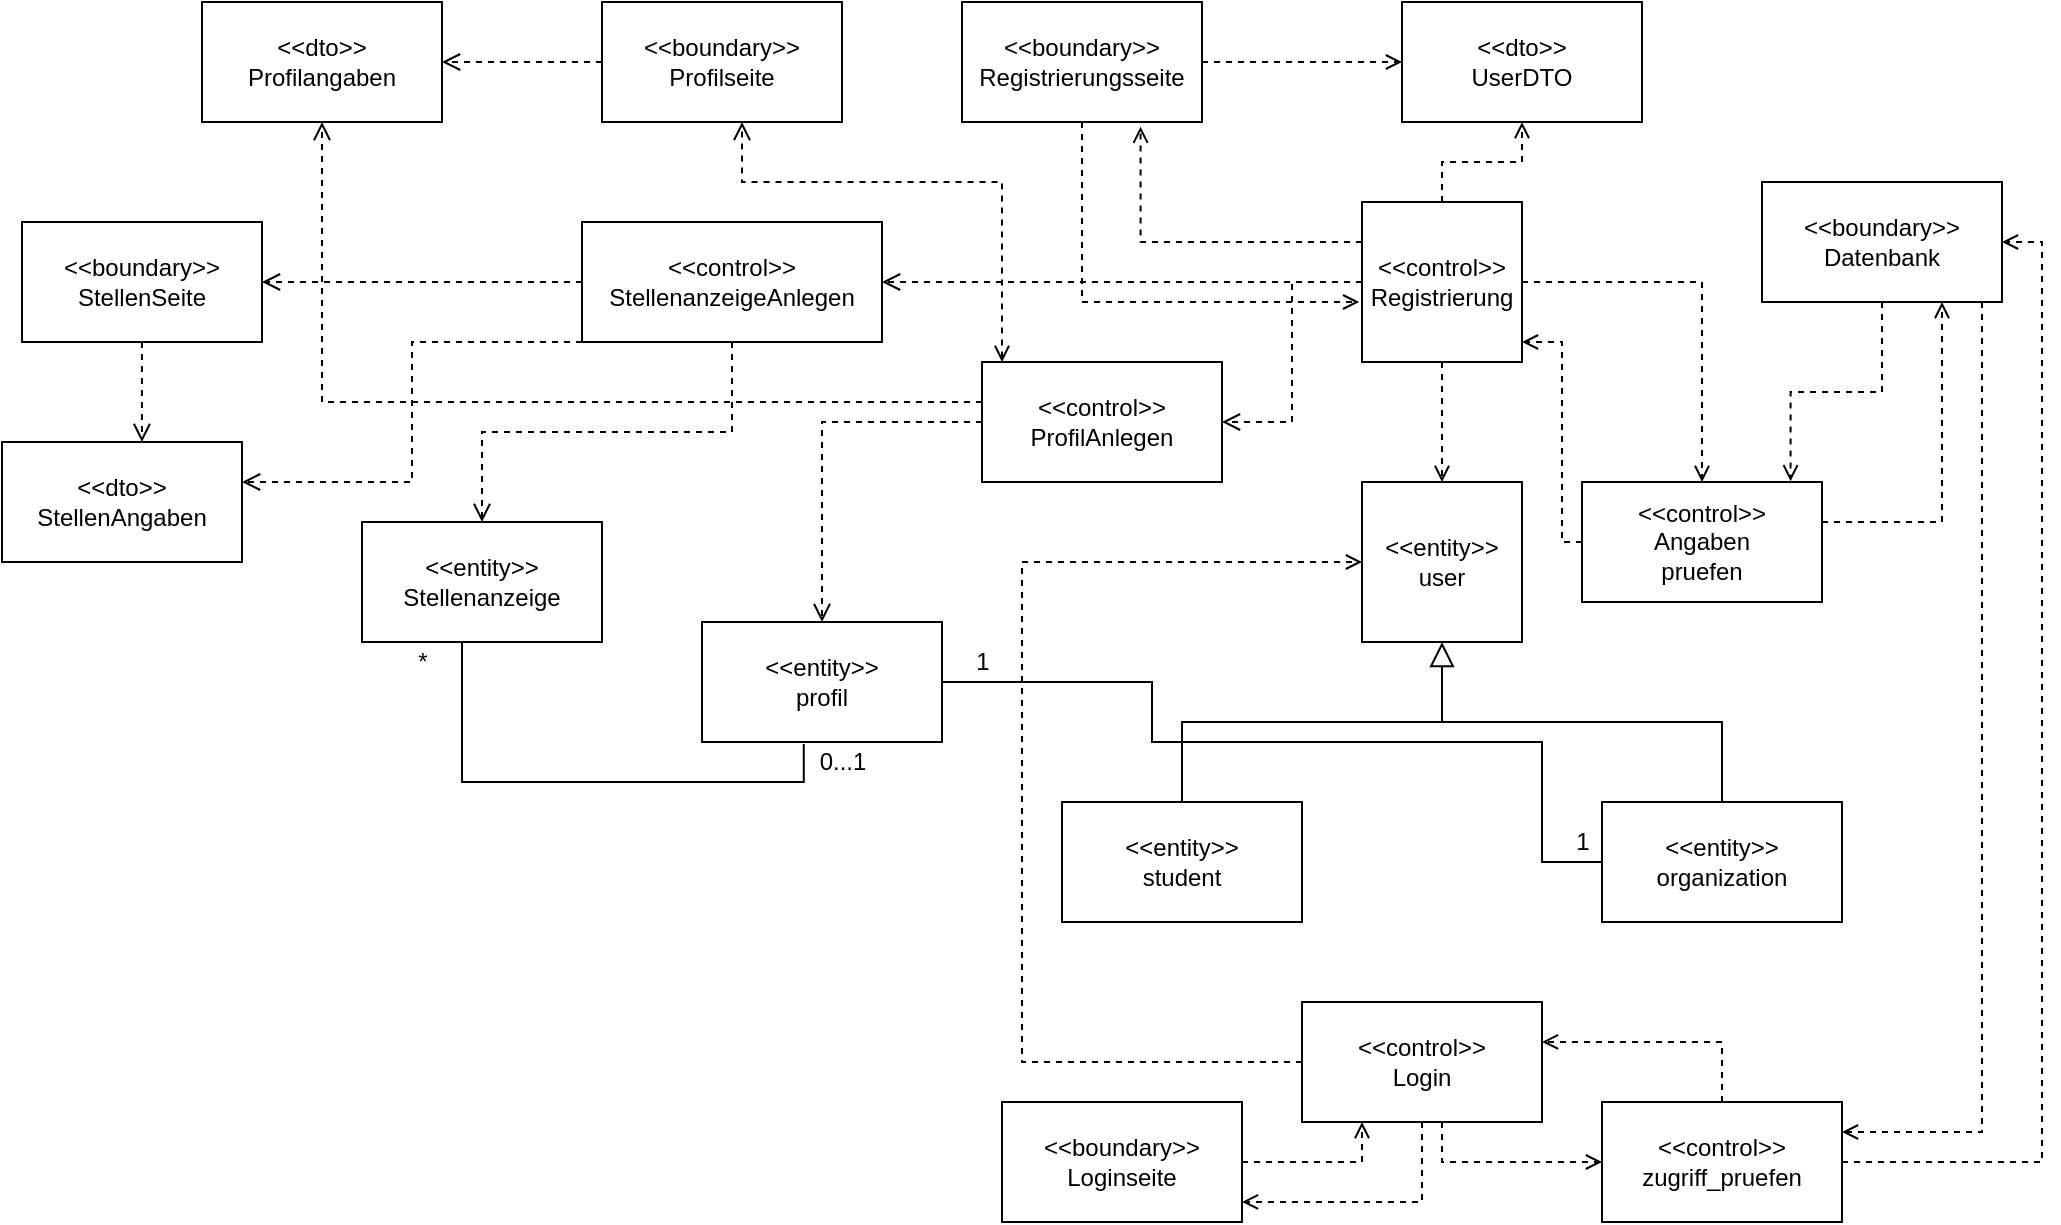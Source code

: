 <mxfile version="15.5.4" type="embed"><diagram id="C5RBs43oDa-KdzZeNtuy" name="Page-1"><mxGraphModel dx="2206" dy="749" grid="1" gridSize="10" guides="1" tooltips="1" connect="1" arrows="1" fold="1" page="1" pageScale="1" pageWidth="827" pageHeight="1169" math="0" shadow="0"><root><mxCell id="WIyWlLk6GJQsqaUBKTNV-0"/><mxCell id="WIyWlLk6GJQsqaUBKTNV-1" parent="WIyWlLk6GJQsqaUBKTNV-0"/><mxCell id="JbvNO5WF17-5NGWWTB2i-3" style="edgeStyle=orthogonalEdgeStyle;rounded=0;orthogonalLoop=1;jettySize=auto;html=1;entryX=0.5;entryY=0;entryDx=0;entryDy=0;dashed=1;endArrow=open;endFill=0;" parent="WIyWlLk6GJQsqaUBKTNV-1" source="JbvNO5WF17-5NGWWTB2i-0" target="JbvNO5WF17-5NGWWTB2i-1" edge="1"><mxGeometry relative="1" as="geometry"/></mxCell><mxCell id="JbvNO5WF17-5NGWWTB2i-10" style="edgeStyle=orthogonalEdgeStyle;rounded=0;orthogonalLoop=1;jettySize=auto;html=1;entryX=0.5;entryY=0;entryDx=0;entryDy=0;dashed=1;endArrow=open;endFill=0;" parent="WIyWlLk6GJQsqaUBKTNV-1" source="JbvNO5WF17-5NGWWTB2i-0" target="JbvNO5WF17-5NGWWTB2i-8" edge="1"><mxGeometry relative="1" as="geometry"/></mxCell><mxCell id="JbvNO5WF17-5NGWWTB2i-15" style="edgeStyle=orthogonalEdgeStyle;rounded=0;orthogonalLoop=1;jettySize=auto;html=1;entryX=0.5;entryY=1;entryDx=0;entryDy=0;dashed=1;endArrow=open;endFill=0;" parent="WIyWlLk6GJQsqaUBKTNV-1" source="JbvNO5WF17-5NGWWTB2i-0" target="JbvNO5WF17-5NGWWTB2i-14" edge="1"><mxGeometry relative="1" as="geometry"/></mxCell><mxCell id="JbvNO5WF17-5NGWWTB2i-18" style="edgeStyle=orthogonalEdgeStyle;rounded=0;orthogonalLoop=1;jettySize=auto;html=1;dashed=1;endArrow=open;endFill=0;entryX=0.744;entryY=1.039;entryDx=0;entryDy=0;entryPerimeter=0;" parent="WIyWlLk6GJQsqaUBKTNV-1" source="JbvNO5WF17-5NGWWTB2i-0" target="JbvNO5WF17-5NGWWTB2i-16" edge="1"><mxGeometry relative="1" as="geometry"><mxPoint x="240" y="260" as="targetPoint"/><Array as="points"><mxPoint x="249" y="240"/></Array></mxGeometry></mxCell><mxCell id="3" style="edgeStyle=orthogonalEdgeStyle;rounded=0;orthogonalLoop=1;jettySize=auto;html=1;endArrow=open;endFill=0;endSize=7;dashed=1;" edge="1" parent="WIyWlLk6GJQsqaUBKTNV-1" source="JbvNO5WF17-5NGWWTB2i-0" target="2"><mxGeometry relative="1" as="geometry"/></mxCell><mxCell id="11" style="edgeStyle=orthogonalEdgeStyle;rounded=0;orthogonalLoop=1;jettySize=auto;html=1;entryX=1;entryY=0.5;entryDx=0;entryDy=0;dashed=1;endArrow=open;endFill=0;endSize=7;" edge="1" parent="WIyWlLk6GJQsqaUBKTNV-1" source="JbvNO5WF17-5NGWWTB2i-0" target="10"><mxGeometry relative="1" as="geometry"/></mxCell><mxCell id="JbvNO5WF17-5NGWWTB2i-0" value="&lt;div&gt;&amp;lt;&amp;lt;control&amp;gt;&amp;gt;&lt;/div&gt;&lt;div&gt;Registrierung&lt;br&gt;&lt;/div&gt;" style="whiteSpace=wrap;html=1;aspect=fixed;" parent="WIyWlLk6GJQsqaUBKTNV-1" vertex="1"><mxGeometry x="360" y="220" width="80" height="80" as="geometry"/></mxCell><mxCell id="JbvNO5WF17-5NGWWTB2i-1" value="&lt;div&gt;&amp;lt;&amp;lt;entity&amp;gt;&amp;gt;&lt;/div&gt;&lt;div&gt;user&lt;br&gt;&lt;/div&gt;" style="whiteSpace=wrap;html=1;aspect=fixed;" parent="WIyWlLk6GJQsqaUBKTNV-1" vertex="1"><mxGeometry x="360" y="360" width="80" height="80" as="geometry"/></mxCell><mxCell id="JbvNO5WF17-5NGWWTB2i-7" style="edgeStyle=orthogonalEdgeStyle;rounded=0;orthogonalLoop=1;jettySize=auto;html=1;endArrow=none;endFill=0;" parent="WIyWlLk6GJQsqaUBKTNV-1" source="JbvNO5WF17-5NGWWTB2i-4" edge="1"><mxGeometry relative="1" as="geometry"><mxPoint x="400" y="460" as="targetPoint"/><Array as="points"><mxPoint x="270" y="480"/><mxPoint x="400" y="480"/></Array></mxGeometry></mxCell><mxCell id="JbvNO5WF17-5NGWWTB2i-4" value="&lt;div&gt;&amp;lt;&amp;lt;entity&amp;gt;&amp;gt;&lt;/div&gt;&lt;div&gt;student&lt;br&gt;&lt;/div&gt;" style="whiteSpace=wrap;html=1;" parent="WIyWlLk6GJQsqaUBKTNV-1" vertex="1"><mxGeometry x="210" y="520" width="120" height="60" as="geometry"/></mxCell><mxCell id="JbvNO5WF17-5NGWWTB2i-6" style="edgeStyle=orthogonalEdgeStyle;rounded=0;orthogonalLoop=1;jettySize=auto;html=1;endArrow=block;endFill=0;endSize=10;" parent="WIyWlLk6GJQsqaUBKTNV-1" source="JbvNO5WF17-5NGWWTB2i-5" edge="1"><mxGeometry relative="1" as="geometry"><Array as="points"><mxPoint x="540" y="480"/><mxPoint x="400" y="480"/></Array><mxPoint x="400" y="440" as="targetPoint"/></mxGeometry></mxCell><mxCell id="JbvNO5WF17-5NGWWTB2i-5" value="&lt;div&gt;&amp;lt;&amp;lt;entity&amp;gt;&amp;gt;&lt;/div&gt;&lt;span class=&quot;module__title__link&quot;&gt;organization&lt;/span&gt;" style="whiteSpace=wrap;html=1;" parent="WIyWlLk6GJQsqaUBKTNV-1" vertex="1"><mxGeometry x="480" y="520" width="120" height="60" as="geometry"/></mxCell><mxCell id="JbvNO5WF17-5NGWWTB2i-9" style="edgeStyle=orthogonalEdgeStyle;rounded=0;orthogonalLoop=1;jettySize=auto;html=1;dashed=1;endArrow=open;endFill=0;" parent="WIyWlLk6GJQsqaUBKTNV-1" source="JbvNO5WF17-5NGWWTB2i-8" edge="1"><mxGeometry relative="1" as="geometry"><mxPoint x="440" y="290" as="targetPoint"/><Array as="points"><mxPoint x="460" y="390"/><mxPoint x="460" y="290"/><mxPoint x="441" y="290"/></Array></mxGeometry></mxCell><mxCell id="JbvNO5WF17-5NGWWTB2i-13" style="edgeStyle=orthogonalEdgeStyle;rounded=0;orthogonalLoop=1;jettySize=auto;html=1;dashed=1;endArrow=open;endFill=0;entryX=0.75;entryY=1;entryDx=0;entryDy=0;" parent="WIyWlLk6GJQsqaUBKTNV-1" source="JbvNO5WF17-5NGWWTB2i-8" target="JbvNO5WF17-5NGWWTB2i-11" edge="1"><mxGeometry relative="1" as="geometry"><mxPoint x="680" y="270" as="targetPoint"/><Array as="points"><mxPoint x="650" y="380"/></Array></mxGeometry></mxCell><mxCell id="JbvNO5WF17-5NGWWTB2i-8" value="&lt;div&gt;&amp;lt;&amp;lt;control&amp;gt;&amp;gt;&lt;/div&gt;&lt;div&gt;Angaben&lt;br&gt;&lt;/div&gt;pruefen" style="whiteSpace=wrap;html=1;" parent="WIyWlLk6GJQsqaUBKTNV-1" vertex="1"><mxGeometry x="470" y="360" width="120" height="60" as="geometry"/></mxCell><mxCell id="JbvNO5WF17-5NGWWTB2i-12" style="edgeStyle=orthogonalEdgeStyle;rounded=0;orthogonalLoop=1;jettySize=auto;html=1;entryX=0.869;entryY=-0.006;entryDx=0;entryDy=0;entryPerimeter=0;dashed=1;endArrow=open;endFill=0;" parent="WIyWlLk6GJQsqaUBKTNV-1" source="JbvNO5WF17-5NGWWTB2i-11" target="JbvNO5WF17-5NGWWTB2i-8" edge="1"><mxGeometry relative="1" as="geometry"/></mxCell><mxCell id="JbvNO5WF17-5NGWWTB2i-38" style="edgeStyle=orthogonalEdgeStyle;rounded=0;orthogonalLoop=1;jettySize=auto;html=1;entryX=1;entryY=0.25;entryDx=0;entryDy=0;dashed=1;endArrow=open;endFill=0;" parent="WIyWlLk6GJQsqaUBKTNV-1" source="JbvNO5WF17-5NGWWTB2i-11" target="JbvNO5WF17-5NGWWTB2i-36" edge="1"><mxGeometry relative="1" as="geometry"><Array as="points"><mxPoint x="670" y="685"/></Array></mxGeometry></mxCell><mxCell id="JbvNO5WF17-5NGWWTB2i-11" value="&lt;div&gt;&amp;lt;&amp;lt;boundary&amp;gt;&amp;gt;&lt;/div&gt;&lt;div&gt;Datenbank&lt;br&gt;&lt;/div&gt;" style="whiteSpace=wrap;html=1;" parent="WIyWlLk6GJQsqaUBKTNV-1" vertex="1"><mxGeometry x="560" y="210" width="120" height="60" as="geometry"/></mxCell><mxCell id="JbvNO5WF17-5NGWWTB2i-14" value="&lt;div&gt;&amp;lt;&amp;lt;dto&amp;gt;&amp;gt;&lt;/div&gt;&lt;div&gt;UserDTO&lt;br&gt;&lt;/div&gt;" style="whiteSpace=wrap;html=1;" parent="WIyWlLk6GJQsqaUBKTNV-1" vertex="1"><mxGeometry x="380" y="120" width="120" height="60" as="geometry"/></mxCell><mxCell id="JbvNO5WF17-5NGWWTB2i-17" style="edgeStyle=orthogonalEdgeStyle;rounded=0;orthogonalLoop=1;jettySize=auto;html=1;entryX=0;entryY=0.5;entryDx=0;entryDy=0;dashed=1;endArrow=open;endFill=0;" parent="WIyWlLk6GJQsqaUBKTNV-1" source="JbvNO5WF17-5NGWWTB2i-16" target="JbvNO5WF17-5NGWWTB2i-14" edge="1"><mxGeometry relative="1" as="geometry"/></mxCell><mxCell id="JbvNO5WF17-5NGWWTB2i-19" style="edgeStyle=orthogonalEdgeStyle;rounded=0;orthogonalLoop=1;jettySize=auto;html=1;entryX=-0.017;entryY=0.617;entryDx=0;entryDy=0;entryPerimeter=0;dashed=1;endArrow=open;endFill=0;" parent="WIyWlLk6GJQsqaUBKTNV-1" source="JbvNO5WF17-5NGWWTB2i-16" target="JbvNO5WF17-5NGWWTB2i-0" edge="1"><mxGeometry relative="1" as="geometry"><Array as="points"><mxPoint x="220" y="270"/><mxPoint x="359" y="270"/></Array></mxGeometry></mxCell><mxCell id="JbvNO5WF17-5NGWWTB2i-16" value="&lt;div&gt;&amp;lt;&amp;lt;boundary&amp;gt;&amp;gt;&lt;br&gt;&lt;/div&gt;&lt;div&gt;Registrierungsseite&lt;/div&gt;" style="whiteSpace=wrap;html=1;" parent="WIyWlLk6GJQsqaUBKTNV-1" vertex="1"><mxGeometry x="160" y="120" width="120" height="60" as="geometry"/></mxCell><mxCell id="JbvNO5WF17-5NGWWTB2i-24" style="edgeStyle=orthogonalEdgeStyle;rounded=0;orthogonalLoop=1;jettySize=auto;html=1;entryX=0;entryY=0.5;entryDx=0;entryDy=0;dashed=1;endArrow=open;endFill=0;" parent="WIyWlLk6GJQsqaUBKTNV-1" source="JbvNO5WF17-5NGWWTB2i-23" target="JbvNO5WF17-5NGWWTB2i-1" edge="1"><mxGeometry relative="1" as="geometry"><Array as="points"><mxPoint x="190" y="650"/><mxPoint x="190" y="400"/></Array></mxGeometry></mxCell><mxCell id="JbvNO5WF17-5NGWWTB2i-34" style="edgeStyle=orthogonalEdgeStyle;rounded=0;orthogonalLoop=1;jettySize=auto;html=1;entryX=1;entryY=0.833;entryDx=0;entryDy=0;entryPerimeter=0;dashed=1;endArrow=open;endFill=0;" parent="WIyWlLk6GJQsqaUBKTNV-1" source="JbvNO5WF17-5NGWWTB2i-23" target="JbvNO5WF17-5NGWWTB2i-25" edge="1"><mxGeometry relative="1" as="geometry"><Array as="points"><mxPoint x="390" y="720"/></Array></mxGeometry></mxCell><mxCell id="JbvNO5WF17-5NGWWTB2i-41" style="edgeStyle=orthogonalEdgeStyle;rounded=0;orthogonalLoop=1;jettySize=auto;html=1;dashed=1;endArrow=open;endFill=0;entryX=0;entryY=0.5;entryDx=0;entryDy=0;" parent="WIyWlLk6GJQsqaUBKTNV-1" source="JbvNO5WF17-5NGWWTB2i-23" target="JbvNO5WF17-5NGWWTB2i-36" edge="1"><mxGeometry relative="1" as="geometry"><mxPoint x="430" y="700" as="targetPoint"/><Array as="points"><mxPoint x="400" y="700"/></Array></mxGeometry></mxCell><mxCell id="JbvNO5WF17-5NGWWTB2i-23" value="&lt;div&gt;&amp;lt;&amp;lt;control&amp;gt;&amp;gt;&lt;/div&gt;&lt;div&gt;Login&lt;br&gt;&lt;/div&gt;" style="whiteSpace=wrap;html=1;" parent="WIyWlLk6GJQsqaUBKTNV-1" vertex="1"><mxGeometry x="330" y="620" width="120" height="60" as="geometry"/></mxCell><mxCell id="JbvNO5WF17-5NGWWTB2i-35" style="edgeStyle=orthogonalEdgeStyle;rounded=0;orthogonalLoop=1;jettySize=auto;html=1;entryX=0.25;entryY=1;entryDx=0;entryDy=0;dashed=1;endArrow=open;endFill=0;" parent="WIyWlLk6GJQsqaUBKTNV-1" source="JbvNO5WF17-5NGWWTB2i-25" target="JbvNO5WF17-5NGWWTB2i-23" edge="1"><mxGeometry relative="1" as="geometry"/></mxCell><mxCell id="JbvNO5WF17-5NGWWTB2i-25" value="&lt;div&gt;&amp;lt;&amp;lt;boundary&amp;gt;&amp;gt;&lt;/div&gt;&lt;div&gt;Loginseite&lt;br&gt;&lt;/div&gt;" style="whiteSpace=wrap;html=1;" parent="WIyWlLk6GJQsqaUBKTNV-1" vertex="1"><mxGeometry x="180" y="670" width="120" height="60" as="geometry"/></mxCell><mxCell id="JbvNO5WF17-5NGWWTB2i-37" style="edgeStyle=orthogonalEdgeStyle;rounded=0;orthogonalLoop=1;jettySize=auto;html=1;entryX=1;entryY=0.5;entryDx=0;entryDy=0;dashed=1;endArrow=open;endFill=0;" parent="WIyWlLk6GJQsqaUBKTNV-1" source="JbvNO5WF17-5NGWWTB2i-36" target="JbvNO5WF17-5NGWWTB2i-11" edge="1"><mxGeometry relative="1" as="geometry"><Array as="points"><mxPoint x="700" y="700"/><mxPoint x="700" y="240"/></Array></mxGeometry></mxCell><mxCell id="JbvNO5WF17-5NGWWTB2i-40" style="edgeStyle=orthogonalEdgeStyle;rounded=0;orthogonalLoop=1;jettySize=auto;html=1;entryX=1;entryY=0.333;entryDx=0;entryDy=0;entryPerimeter=0;dashed=1;endArrow=open;endFill=0;" parent="WIyWlLk6GJQsqaUBKTNV-1" source="JbvNO5WF17-5NGWWTB2i-36" target="JbvNO5WF17-5NGWWTB2i-23" edge="1"><mxGeometry relative="1" as="geometry"><Array as="points"><mxPoint x="540" y="640"/></Array></mxGeometry></mxCell><mxCell id="JbvNO5WF17-5NGWWTB2i-36" value="&lt;div&gt;&amp;lt;&amp;lt;control&amp;gt;&amp;gt;&lt;/div&gt;&lt;div&gt;zugriff_pruefen&lt;br&gt;&lt;/div&gt;" style="whiteSpace=wrap;html=1;" parent="WIyWlLk6GJQsqaUBKTNV-1" vertex="1"><mxGeometry x="480" y="670" width="120" height="60" as="geometry"/></mxCell><mxCell id="6" style="edgeStyle=orthogonalEdgeStyle;rounded=0;orthogonalLoop=1;jettySize=auto;html=1;endArrow=none;endFill=0;endSize=7;entryX=0;entryY=0.5;entryDx=0;entryDy=0;" edge="1" parent="WIyWlLk6GJQsqaUBKTNV-1" source="0" target="JbvNO5WF17-5NGWWTB2i-5"><mxGeometry relative="1" as="geometry"><Array as="points"><mxPoint x="255" y="460"/><mxPoint x="255" y="490"/><mxPoint x="450" y="490"/><mxPoint x="450" y="550"/></Array></mxGeometry></mxCell><mxCell id="0" value="&lt;div&gt;&amp;lt;&amp;lt;entity&amp;gt;&amp;gt;&lt;/div&gt;&lt;div&gt;profil&lt;br&gt;&lt;/div&gt;" style="whiteSpace=wrap;html=1;" vertex="1" parent="WIyWlLk6GJQsqaUBKTNV-1"><mxGeometry x="30" y="430" width="120" height="60" as="geometry"/></mxCell><mxCell id="7" style="edgeStyle=orthogonalEdgeStyle;rounded=0;orthogonalLoop=1;jettySize=auto;html=1;entryX=0.5;entryY=0;entryDx=0;entryDy=0;endArrow=open;endFill=0;endSize=7;dashed=1;" edge="1" parent="WIyWlLk6GJQsqaUBKTNV-1" source="2" target="0"><mxGeometry relative="1" as="geometry"/></mxCell><mxCell id="14" style="edgeStyle=orthogonalEdgeStyle;rounded=0;orthogonalLoop=1;jettySize=auto;html=1;dashed=1;endArrow=open;endFill=0;endSize=7;startArrow=open;startFill=0;" edge="1" parent="WIyWlLk6GJQsqaUBKTNV-1" source="2" target="13"><mxGeometry relative="1" as="geometry"><mxPoint x="70" y="200" as="targetPoint"/><Array as="points"><mxPoint x="180" y="210"/><mxPoint x="50" y="210"/></Array></mxGeometry></mxCell><mxCell id="18" style="edgeStyle=orthogonalEdgeStyle;rounded=0;orthogonalLoop=1;jettySize=auto;html=1;dashed=1;startArrow=none;startFill=0;endArrow=open;endFill=0;endSize=7;" edge="1" parent="WIyWlLk6GJQsqaUBKTNV-1" source="2" target="16"><mxGeometry relative="1" as="geometry"><Array as="points"><mxPoint x="-160" y="320"/></Array></mxGeometry></mxCell><mxCell id="2" value="&lt;div&gt;&amp;lt;&amp;lt;control&amp;gt;&amp;gt;&lt;/div&gt;&lt;div&gt;ProfilAnlegen&lt;/div&gt;" style="whiteSpace=wrap;html=1;" vertex="1" parent="WIyWlLk6GJQsqaUBKTNV-1"><mxGeometry x="170" y="300" width="120" height="60" as="geometry"/></mxCell><mxCell id="28" style="edgeStyle=orthogonalEdgeStyle;rounded=0;orthogonalLoop=1;jettySize=auto;html=1;entryX=0.424;entryY=1.017;entryDx=0;entryDy=0;entryPerimeter=0;startArrow=none;startFill=0;endArrow=none;endFill=0;endSize=7;" edge="1" parent="WIyWlLk6GJQsqaUBKTNV-1" source="8" target="0"><mxGeometry relative="1" as="geometry"><Array as="points"><mxPoint x="-90" y="510"/><mxPoint x="81" y="510"/></Array></mxGeometry></mxCell><mxCell id="8" value="&lt;div&gt;&amp;lt;&amp;lt;entity&amp;gt;&amp;gt;&lt;/div&gt;&lt;div&gt;Stellenanzeige&lt;br&gt;&lt;/div&gt;" style="whiteSpace=wrap;html=1;" vertex="1" parent="WIyWlLk6GJQsqaUBKTNV-1"><mxGeometry x="-140" y="380" width="120" height="60" as="geometry"/></mxCell><mxCell id="12" style="edgeStyle=orthogonalEdgeStyle;rounded=0;orthogonalLoop=1;jettySize=auto;html=1;entryX=0.5;entryY=0;entryDx=0;entryDy=0;dashed=1;endArrow=open;endFill=0;endSize=7;" edge="1" parent="WIyWlLk6GJQsqaUBKTNV-1" source="10" target="8"><mxGeometry relative="1" as="geometry"/></mxCell><mxCell id="25" style="edgeStyle=orthogonalEdgeStyle;rounded=0;orthogonalLoop=1;jettySize=auto;html=1;entryX=1;entryY=0.5;entryDx=0;entryDy=0;dashed=1;startArrow=none;startFill=0;endArrow=open;endFill=0;endSize=7;" edge="1" parent="WIyWlLk6GJQsqaUBKTNV-1" source="10" target="24"><mxGeometry relative="1" as="geometry"/></mxCell><mxCell id="27" style="edgeStyle=orthogonalEdgeStyle;rounded=0;orthogonalLoop=1;jettySize=auto;html=1;dashed=1;startArrow=none;startFill=0;endArrow=open;endFill=0;endSize=7;" edge="1" parent="WIyWlLk6GJQsqaUBKTNV-1" source="10" target="22"><mxGeometry relative="1" as="geometry"><Array as="points"><mxPoint x="-115" y="290"/><mxPoint x="-115" y="360"/></Array></mxGeometry></mxCell><mxCell id="10" value="&lt;div&gt;&amp;lt;&amp;lt;control&amp;gt;&amp;gt;&lt;/div&gt;&lt;div&gt;StellenanzeigeAnlegen&lt;/div&gt;" style="whiteSpace=wrap;html=1;" vertex="1" parent="WIyWlLk6GJQsqaUBKTNV-1"><mxGeometry x="-30" y="230" width="150" height="60" as="geometry"/></mxCell><mxCell id="15" style="edgeStyle=orthogonalEdgeStyle;rounded=0;orthogonalLoop=1;jettySize=auto;html=1;dashed=1;startArrow=none;startFill=0;endArrow=open;endFill=0;endSize=7;entryX=1;entryY=0.5;entryDx=0;entryDy=0;" edge="1" parent="WIyWlLk6GJQsqaUBKTNV-1" source="13" target="16"><mxGeometry relative="1" as="geometry"><mxPoint x="-90.0" y="150" as="targetPoint"/></mxGeometry></mxCell><mxCell id="13" value="&lt;div&gt;&amp;lt;&amp;lt;boundary&amp;gt;&amp;gt;&lt;br&gt;&lt;/div&gt;&lt;div&gt;Profilseite&lt;/div&gt;" style="whiteSpace=wrap;html=1;" vertex="1" parent="WIyWlLk6GJQsqaUBKTNV-1"><mxGeometry x="-20" y="120" width="120" height="60" as="geometry"/></mxCell><mxCell id="16" value="&amp;lt;&amp;lt;dto&amp;gt;&amp;gt;&lt;br&gt;Profilangaben" style="whiteSpace=wrap;html=1;" vertex="1" parent="WIyWlLk6GJQsqaUBKTNV-1"><mxGeometry x="-220" y="120" width="120" height="60" as="geometry"/></mxCell><mxCell id="20" value="1" style="text;html=1;align=center;verticalAlign=middle;resizable=0;points=[];autosize=1;strokeColor=none;fillColor=none;" vertex="1" parent="WIyWlLk6GJQsqaUBKTNV-1"><mxGeometry x="160" y="440" width="20" height="20" as="geometry"/></mxCell><mxCell id="21" value="1" style="text;html=1;align=center;verticalAlign=middle;resizable=0;points=[];autosize=1;strokeColor=none;fillColor=none;" vertex="1" parent="WIyWlLk6GJQsqaUBKTNV-1"><mxGeometry x="460" y="530" width="20" height="20" as="geometry"/></mxCell><mxCell id="22" value="&amp;lt;&amp;lt;dto&amp;gt;&amp;gt;&lt;br&gt;StellenAngaben" style="whiteSpace=wrap;html=1;" vertex="1" parent="WIyWlLk6GJQsqaUBKTNV-1"><mxGeometry x="-320" y="340" width="120" height="60" as="geometry"/></mxCell><mxCell id="26" style="edgeStyle=orthogonalEdgeStyle;rounded=0;orthogonalLoop=1;jettySize=auto;html=1;entryX=0.583;entryY=0;entryDx=0;entryDy=0;entryPerimeter=0;dashed=1;startArrow=none;startFill=0;endArrow=open;endFill=0;endSize=7;" edge="1" parent="WIyWlLk6GJQsqaUBKTNV-1" source="24" target="22"><mxGeometry relative="1" as="geometry"/></mxCell><mxCell id="24" value="&lt;div&gt;&amp;lt;&amp;lt;boundary&amp;gt;&amp;gt;&lt;br&gt;&lt;/div&gt;&lt;div&gt;StellenSeite&lt;/div&gt;" style="whiteSpace=wrap;html=1;" vertex="1" parent="WIyWlLk6GJQsqaUBKTNV-1"><mxGeometry x="-310" y="230" width="120" height="60" as="geometry"/></mxCell><mxCell id="29" value="0...1" style="text;html=1;align=center;verticalAlign=middle;resizable=0;points=[];autosize=1;strokeColor=none;fillColor=none;" vertex="1" parent="WIyWlLk6GJQsqaUBKTNV-1"><mxGeometry x="80" y="490" width="40" height="20" as="geometry"/></mxCell><mxCell id="30" value="*" style="text;html=1;align=center;verticalAlign=middle;resizable=0;points=[];autosize=1;strokeColor=none;fillColor=none;" vertex="1" parent="WIyWlLk6GJQsqaUBKTNV-1"><mxGeometry x="-120" y="440" width="20" height="20" as="geometry"/></mxCell></root></mxGraphModel></diagram></mxfile>